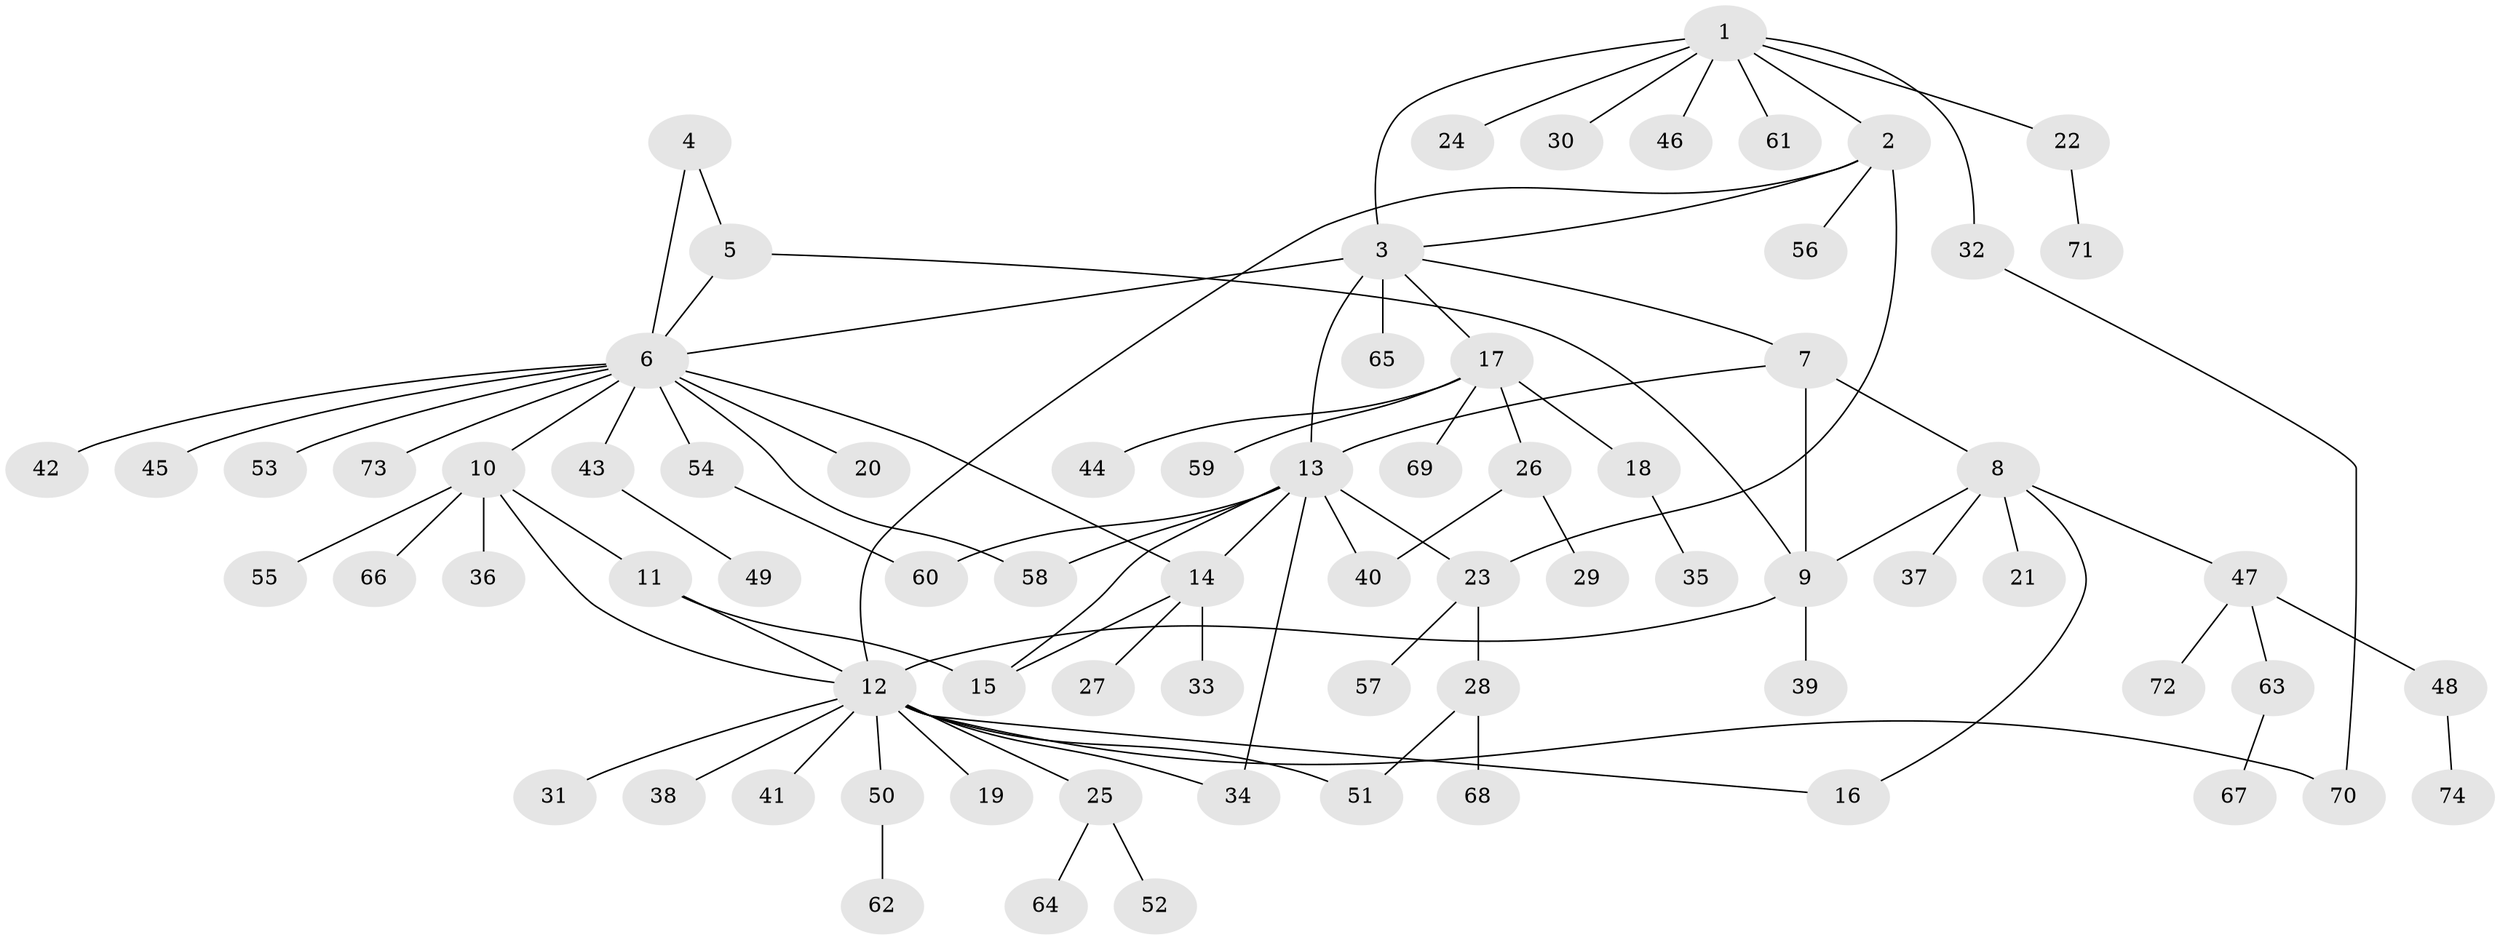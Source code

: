 // coarse degree distribution, {2: 0.13636363636363635, 5: 0.045454545454545456, 1: 0.7272727272727273, 7: 0.045454545454545456, 12: 0.045454545454545456}
// Generated by graph-tools (version 1.1) at 2025/57/03/04/25 21:57:55]
// undirected, 74 vertices, 92 edges
graph export_dot {
graph [start="1"]
  node [color=gray90,style=filled];
  1;
  2;
  3;
  4;
  5;
  6;
  7;
  8;
  9;
  10;
  11;
  12;
  13;
  14;
  15;
  16;
  17;
  18;
  19;
  20;
  21;
  22;
  23;
  24;
  25;
  26;
  27;
  28;
  29;
  30;
  31;
  32;
  33;
  34;
  35;
  36;
  37;
  38;
  39;
  40;
  41;
  42;
  43;
  44;
  45;
  46;
  47;
  48;
  49;
  50;
  51;
  52;
  53;
  54;
  55;
  56;
  57;
  58;
  59;
  60;
  61;
  62;
  63;
  64;
  65;
  66;
  67;
  68;
  69;
  70;
  71;
  72;
  73;
  74;
  1 -- 2;
  1 -- 3;
  1 -- 22;
  1 -- 24;
  1 -- 30;
  1 -- 32;
  1 -- 46;
  1 -- 61;
  2 -- 3;
  2 -- 12;
  2 -- 23;
  2 -- 56;
  3 -- 6;
  3 -- 7;
  3 -- 13;
  3 -- 17;
  3 -- 65;
  4 -- 5;
  4 -- 6;
  5 -- 6;
  5 -- 9;
  6 -- 10;
  6 -- 14;
  6 -- 20;
  6 -- 42;
  6 -- 43;
  6 -- 45;
  6 -- 53;
  6 -- 54;
  6 -- 58;
  6 -- 73;
  7 -- 8;
  7 -- 9;
  7 -- 13;
  8 -- 9;
  8 -- 16;
  8 -- 21;
  8 -- 37;
  8 -- 47;
  9 -- 12;
  9 -- 39;
  10 -- 11;
  10 -- 12;
  10 -- 36;
  10 -- 55;
  10 -- 66;
  11 -- 12;
  11 -- 15;
  12 -- 16;
  12 -- 19;
  12 -- 25;
  12 -- 31;
  12 -- 34;
  12 -- 38;
  12 -- 41;
  12 -- 50;
  12 -- 51;
  12 -- 70;
  13 -- 14;
  13 -- 15;
  13 -- 23;
  13 -- 34;
  13 -- 40;
  13 -- 58;
  13 -- 60;
  14 -- 15;
  14 -- 27;
  14 -- 33;
  17 -- 18;
  17 -- 26;
  17 -- 44;
  17 -- 59;
  17 -- 69;
  18 -- 35;
  22 -- 71;
  23 -- 28;
  23 -- 57;
  25 -- 52;
  25 -- 64;
  26 -- 29;
  26 -- 40;
  28 -- 51;
  28 -- 68;
  32 -- 70;
  43 -- 49;
  47 -- 48;
  47 -- 63;
  47 -- 72;
  48 -- 74;
  50 -- 62;
  54 -- 60;
  63 -- 67;
}

